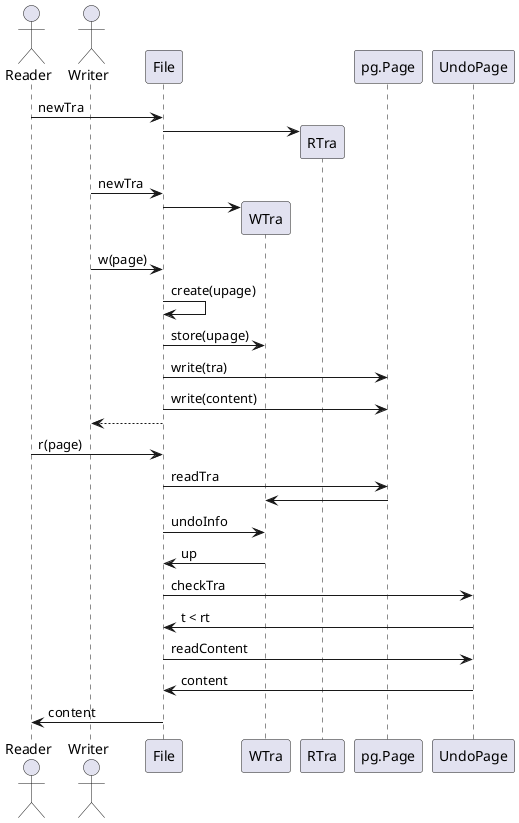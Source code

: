 @startuml
actor Reader as r
actor Writer as w
participant File as f
participant WTra as wt
participant RTra as rt
participant pg.Page as p
participant UndoPage as up
r -> f: newTra
create rt
f -> rt
w -> f: newTra
create wt
f -> wt
w -> f: w(page)
f -> f: create(upage)
f -> wt: store(upage)
f -> p: write(tra)
f -> p: write(content)
f --> w
r -> f: r(page)
f -> p: readTra
p -> wt
f -> wt: undoInfo
wt -> f: up
f -> up: checkTra
up -> f: t < rt
f -> up: readContent
up -> f: content
f -> r: content
@enduml